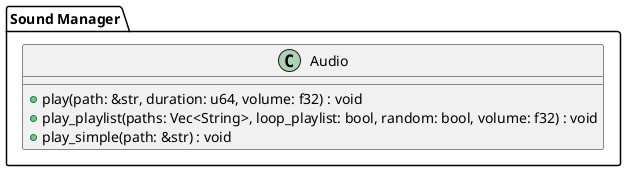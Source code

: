 @startuml
package "Sound Manager"{
    class Audio {
    +play(path: &str, duration: u64, volume: f32) : void
    +play_playlist(paths: Vec<String>, loop_playlist: bool, random: bool, volume: f32) : void
    +play_simple(path: &str) : void
    }
}
@enduml
